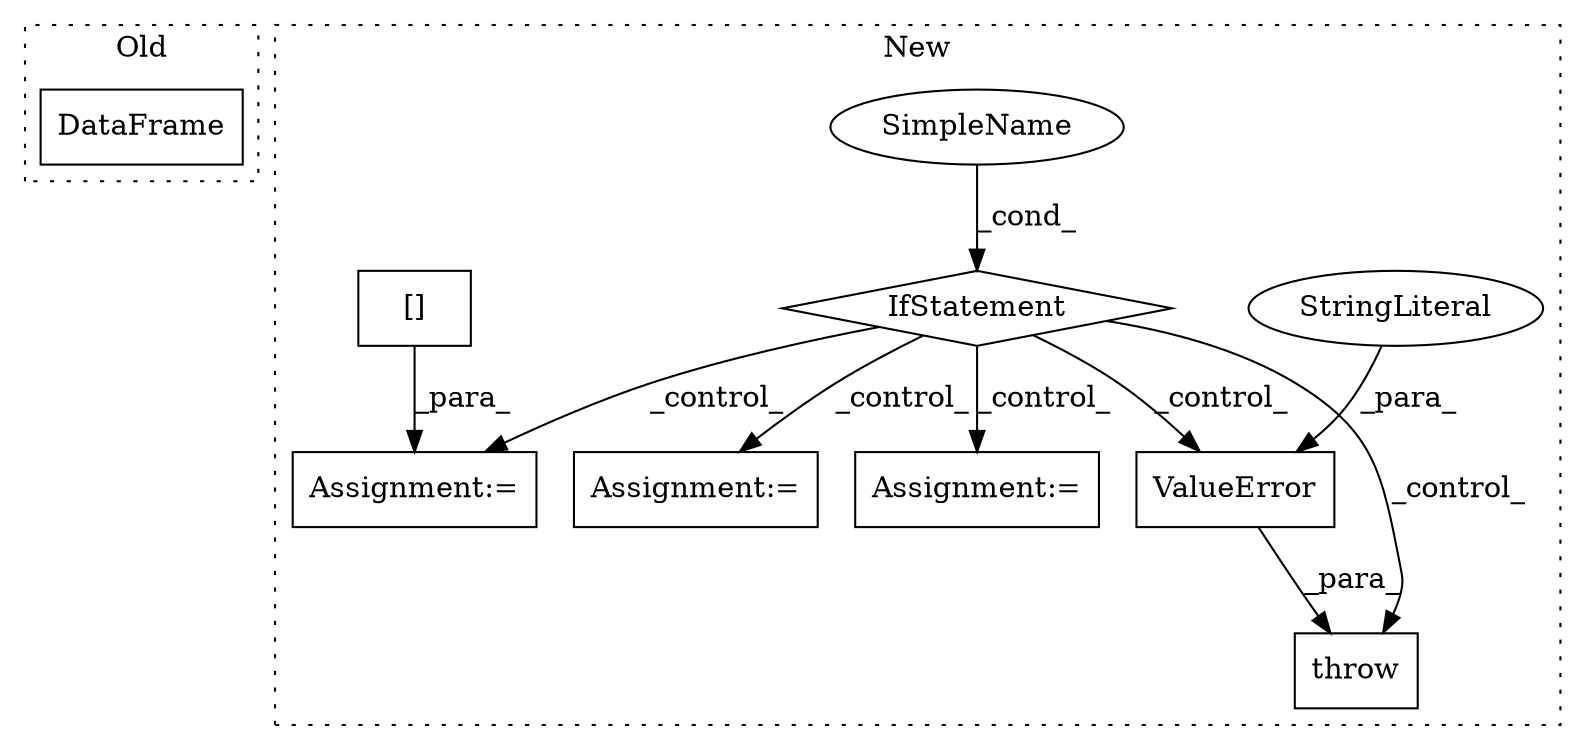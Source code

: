 digraph G {
subgraph cluster0 {
1 [label="DataFrame" a="32" s="657,679" l="10,1" shape="box"];
label = "Old";
style="dotted";
}
subgraph cluster1 {
2 [label="ValueError" a="32" s="492,561" l="11,1" shape="box"];
3 [label="IfStatement" a="25" s="413,476" l="4,2" shape="diamond"];
4 [label="SimpleName" a="42" s="" l="" shape="ellipse"];
5 [label="Assignment:=" a="7" s="810" l="1" shape="box"];
6 [label="Assignment:=" a="7" s="618" l="1" shape="box"];
7 [label="Assignment:=" a="7" s="677" l="1" shape="box"];
8 [label="throw" a="53" s="486" l="6" shape="box"];
9 [label="StringLiteral" a="45" s="503" l="58" shape="ellipse"];
10 [label="[]" a="2" s="811,824" l="3,1" shape="box"];
label = "New";
style="dotted";
}
2 -> 8 [label="_para_"];
3 -> 6 [label="_control_"];
3 -> 8 [label="_control_"];
3 -> 7 [label="_control_"];
3 -> 5 [label="_control_"];
3 -> 2 [label="_control_"];
4 -> 3 [label="_cond_"];
9 -> 2 [label="_para_"];
10 -> 5 [label="_para_"];
}